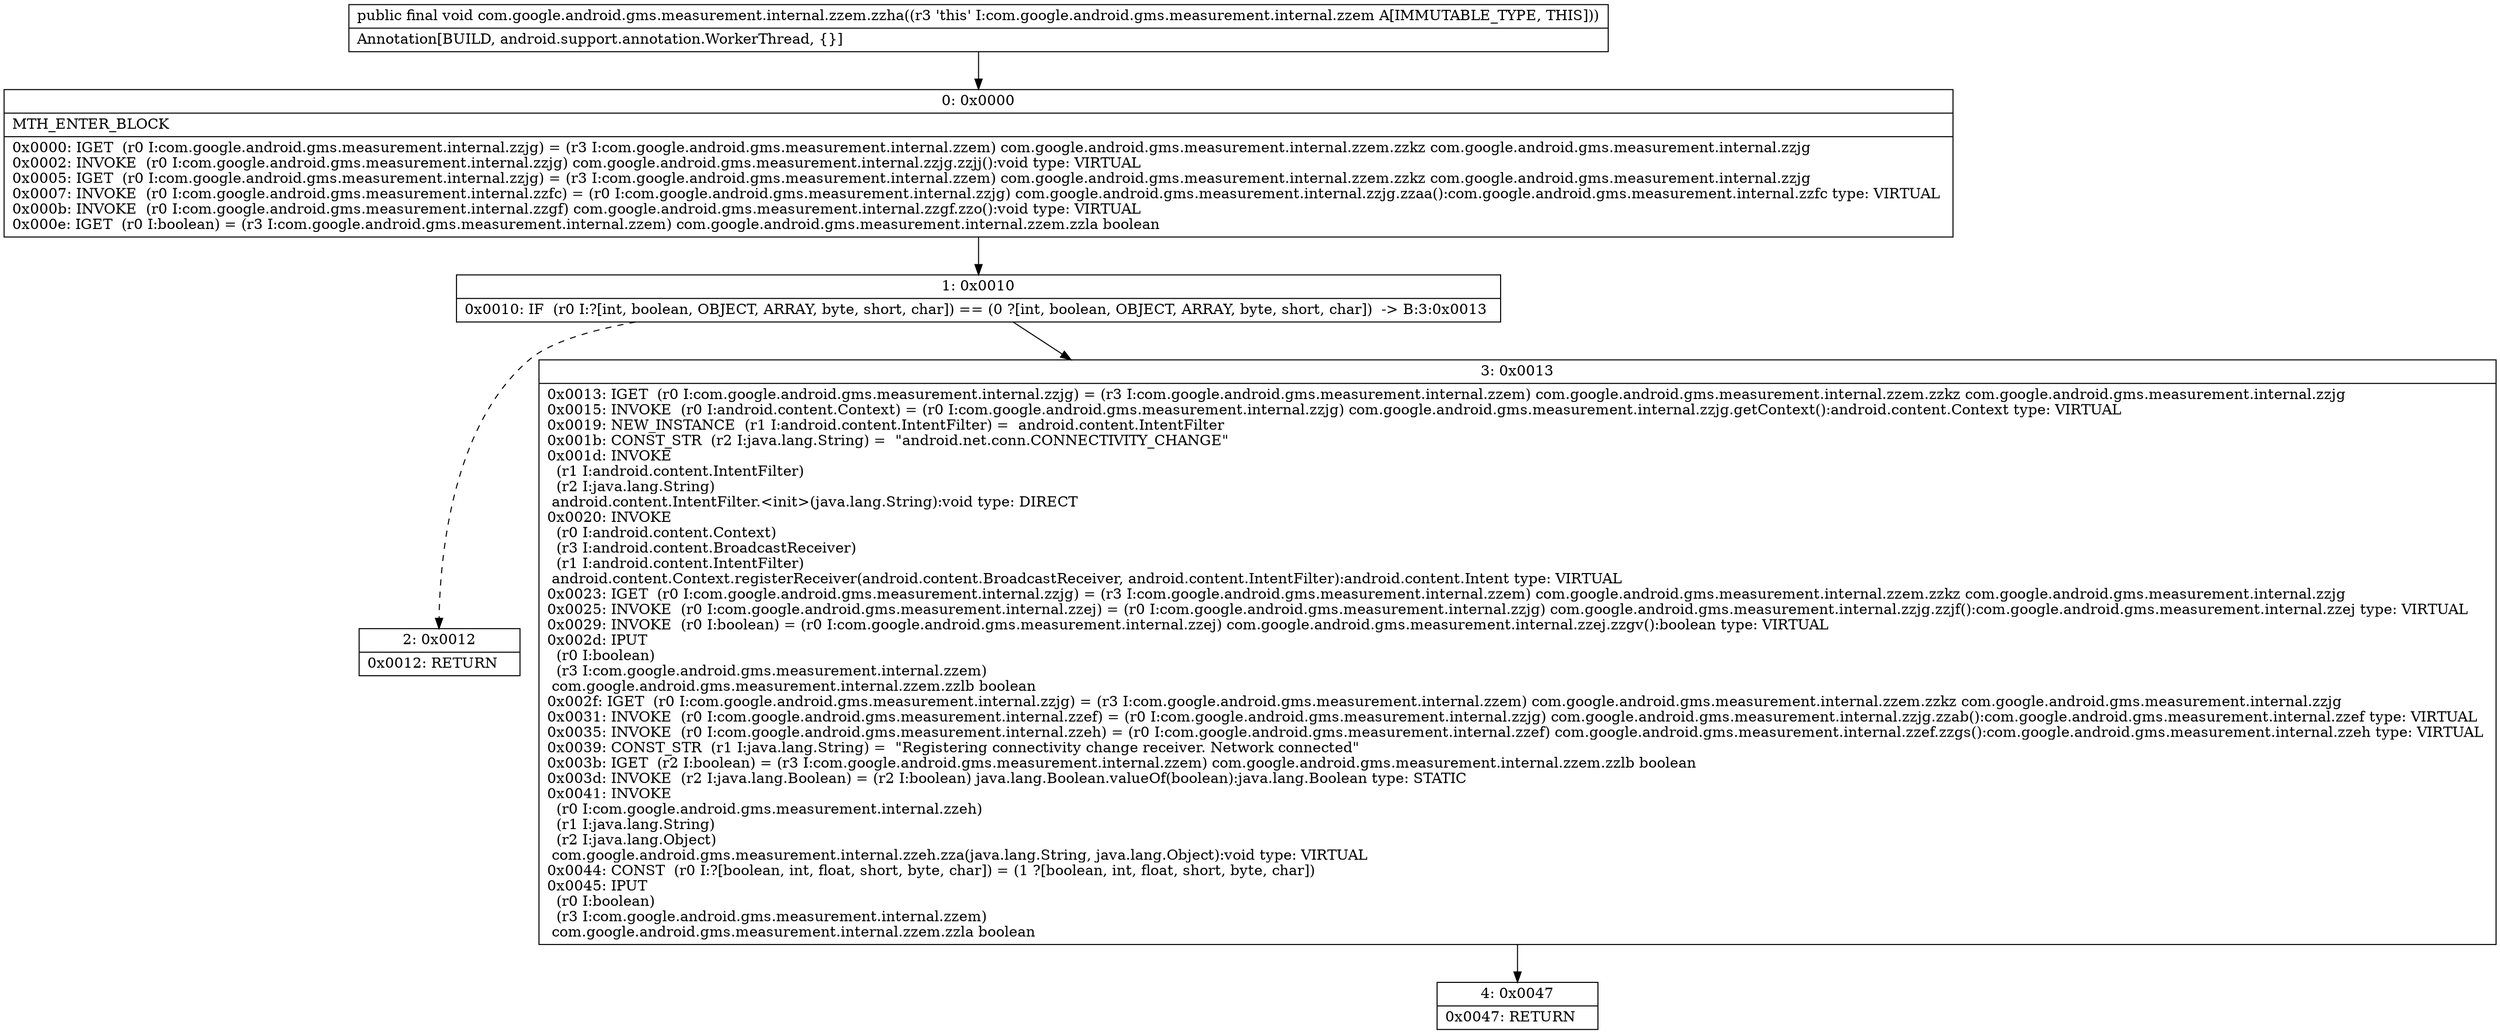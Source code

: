digraph "CFG forcom.google.android.gms.measurement.internal.zzem.zzha()V" {
Node_0 [shape=record,label="{0\:\ 0x0000|MTH_ENTER_BLOCK\l|0x0000: IGET  (r0 I:com.google.android.gms.measurement.internal.zzjg) = (r3 I:com.google.android.gms.measurement.internal.zzem) com.google.android.gms.measurement.internal.zzem.zzkz com.google.android.gms.measurement.internal.zzjg \l0x0002: INVOKE  (r0 I:com.google.android.gms.measurement.internal.zzjg) com.google.android.gms.measurement.internal.zzjg.zzjj():void type: VIRTUAL \l0x0005: IGET  (r0 I:com.google.android.gms.measurement.internal.zzjg) = (r3 I:com.google.android.gms.measurement.internal.zzem) com.google.android.gms.measurement.internal.zzem.zzkz com.google.android.gms.measurement.internal.zzjg \l0x0007: INVOKE  (r0 I:com.google.android.gms.measurement.internal.zzfc) = (r0 I:com.google.android.gms.measurement.internal.zzjg) com.google.android.gms.measurement.internal.zzjg.zzaa():com.google.android.gms.measurement.internal.zzfc type: VIRTUAL \l0x000b: INVOKE  (r0 I:com.google.android.gms.measurement.internal.zzgf) com.google.android.gms.measurement.internal.zzgf.zzo():void type: VIRTUAL \l0x000e: IGET  (r0 I:boolean) = (r3 I:com.google.android.gms.measurement.internal.zzem) com.google.android.gms.measurement.internal.zzem.zzla boolean \l}"];
Node_1 [shape=record,label="{1\:\ 0x0010|0x0010: IF  (r0 I:?[int, boolean, OBJECT, ARRAY, byte, short, char]) == (0 ?[int, boolean, OBJECT, ARRAY, byte, short, char])  \-\> B:3:0x0013 \l}"];
Node_2 [shape=record,label="{2\:\ 0x0012|0x0012: RETURN   \l}"];
Node_3 [shape=record,label="{3\:\ 0x0013|0x0013: IGET  (r0 I:com.google.android.gms.measurement.internal.zzjg) = (r3 I:com.google.android.gms.measurement.internal.zzem) com.google.android.gms.measurement.internal.zzem.zzkz com.google.android.gms.measurement.internal.zzjg \l0x0015: INVOKE  (r0 I:android.content.Context) = (r0 I:com.google.android.gms.measurement.internal.zzjg) com.google.android.gms.measurement.internal.zzjg.getContext():android.content.Context type: VIRTUAL \l0x0019: NEW_INSTANCE  (r1 I:android.content.IntentFilter) =  android.content.IntentFilter \l0x001b: CONST_STR  (r2 I:java.lang.String) =  \"android.net.conn.CONNECTIVITY_CHANGE\" \l0x001d: INVOKE  \l  (r1 I:android.content.IntentFilter)\l  (r2 I:java.lang.String)\l android.content.IntentFilter.\<init\>(java.lang.String):void type: DIRECT \l0x0020: INVOKE  \l  (r0 I:android.content.Context)\l  (r3 I:android.content.BroadcastReceiver)\l  (r1 I:android.content.IntentFilter)\l android.content.Context.registerReceiver(android.content.BroadcastReceiver, android.content.IntentFilter):android.content.Intent type: VIRTUAL \l0x0023: IGET  (r0 I:com.google.android.gms.measurement.internal.zzjg) = (r3 I:com.google.android.gms.measurement.internal.zzem) com.google.android.gms.measurement.internal.zzem.zzkz com.google.android.gms.measurement.internal.zzjg \l0x0025: INVOKE  (r0 I:com.google.android.gms.measurement.internal.zzej) = (r0 I:com.google.android.gms.measurement.internal.zzjg) com.google.android.gms.measurement.internal.zzjg.zzjf():com.google.android.gms.measurement.internal.zzej type: VIRTUAL \l0x0029: INVOKE  (r0 I:boolean) = (r0 I:com.google.android.gms.measurement.internal.zzej) com.google.android.gms.measurement.internal.zzej.zzgv():boolean type: VIRTUAL \l0x002d: IPUT  \l  (r0 I:boolean)\l  (r3 I:com.google.android.gms.measurement.internal.zzem)\l com.google.android.gms.measurement.internal.zzem.zzlb boolean \l0x002f: IGET  (r0 I:com.google.android.gms.measurement.internal.zzjg) = (r3 I:com.google.android.gms.measurement.internal.zzem) com.google.android.gms.measurement.internal.zzem.zzkz com.google.android.gms.measurement.internal.zzjg \l0x0031: INVOKE  (r0 I:com.google.android.gms.measurement.internal.zzef) = (r0 I:com.google.android.gms.measurement.internal.zzjg) com.google.android.gms.measurement.internal.zzjg.zzab():com.google.android.gms.measurement.internal.zzef type: VIRTUAL \l0x0035: INVOKE  (r0 I:com.google.android.gms.measurement.internal.zzeh) = (r0 I:com.google.android.gms.measurement.internal.zzef) com.google.android.gms.measurement.internal.zzef.zzgs():com.google.android.gms.measurement.internal.zzeh type: VIRTUAL \l0x0039: CONST_STR  (r1 I:java.lang.String) =  \"Registering connectivity change receiver. Network connected\" \l0x003b: IGET  (r2 I:boolean) = (r3 I:com.google.android.gms.measurement.internal.zzem) com.google.android.gms.measurement.internal.zzem.zzlb boolean \l0x003d: INVOKE  (r2 I:java.lang.Boolean) = (r2 I:boolean) java.lang.Boolean.valueOf(boolean):java.lang.Boolean type: STATIC \l0x0041: INVOKE  \l  (r0 I:com.google.android.gms.measurement.internal.zzeh)\l  (r1 I:java.lang.String)\l  (r2 I:java.lang.Object)\l com.google.android.gms.measurement.internal.zzeh.zza(java.lang.String, java.lang.Object):void type: VIRTUAL \l0x0044: CONST  (r0 I:?[boolean, int, float, short, byte, char]) = (1 ?[boolean, int, float, short, byte, char]) \l0x0045: IPUT  \l  (r0 I:boolean)\l  (r3 I:com.google.android.gms.measurement.internal.zzem)\l com.google.android.gms.measurement.internal.zzem.zzla boolean \l}"];
Node_4 [shape=record,label="{4\:\ 0x0047|0x0047: RETURN   \l}"];
MethodNode[shape=record,label="{public final void com.google.android.gms.measurement.internal.zzem.zzha((r3 'this' I:com.google.android.gms.measurement.internal.zzem A[IMMUTABLE_TYPE, THIS]))  | Annotation[BUILD, android.support.annotation.WorkerThread, \{\}]\l}"];
MethodNode -> Node_0;
Node_0 -> Node_1;
Node_1 -> Node_2[style=dashed];
Node_1 -> Node_3;
Node_3 -> Node_4;
}

